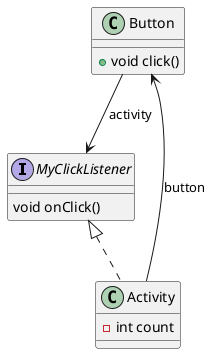 @startuml
'https://plantuml.com/class-diagram

interface MyClickListener {
    void onClick()
}

class Button {
    + void click()
}

class Activity {
    - int count
}

MyClickListener <|.. Activity

Button --> MyClickListener: activity

Button <-- Activity: button


@enduml